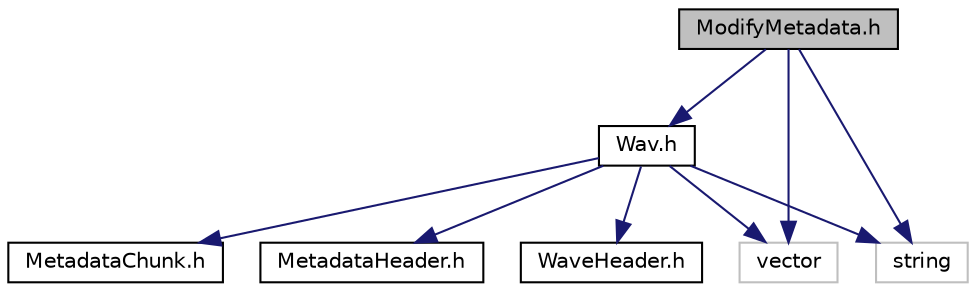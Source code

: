 digraph "ModifyMetadata.h"
{
  edge [fontname="Helvetica",fontsize="10",labelfontname="Helvetica",labelfontsize="10"];
  node [fontname="Helvetica",fontsize="10",shape=record];
  Node0 [label="ModifyMetadata.h",height=0.2,width=0.4,color="black", fillcolor="grey75", style="filled", fontcolor="black"];
  Node0 -> Node1 [color="midnightblue",fontsize="10",style="solid"];
  Node1 [label="Wav.h",height=0.2,width=0.4,color="black", fillcolor="white", style="filled",URL="$d1/d71/Wav_8h.html"];
  Node1 -> Node2 [color="midnightblue",fontsize="10",style="solid"];
  Node2 [label="MetadataChunk.h",height=0.2,width=0.4,color="black", fillcolor="white", style="filled",URL="$de/d67/MetadataChunk_8h.html"];
  Node1 -> Node3 [color="midnightblue",fontsize="10",style="solid"];
  Node3 [label="MetadataHeader.h",height=0.2,width=0.4,color="black", fillcolor="white", style="filled",URL="$de/db0/MetadataHeader_8h.html"];
  Node1 -> Node4 [color="midnightblue",fontsize="10",style="solid"];
  Node4 [label="WaveHeader.h",height=0.2,width=0.4,color="black", fillcolor="white", style="filled",URL="$df/d39/WaveHeader_8h_source.html"];
  Node1 -> Node5 [color="midnightblue",fontsize="10",style="solid"];
  Node5 [label="vector",height=0.2,width=0.4,color="grey75", fillcolor="white", style="filled"];
  Node1 -> Node6 [color="midnightblue",fontsize="10",style="solid"];
  Node6 [label="string",height=0.2,width=0.4,color="grey75", fillcolor="white", style="filled"];
  Node0 -> Node5 [color="midnightblue",fontsize="10",style="solid"];
  Node0 -> Node6 [color="midnightblue",fontsize="10",style="solid"];
}
